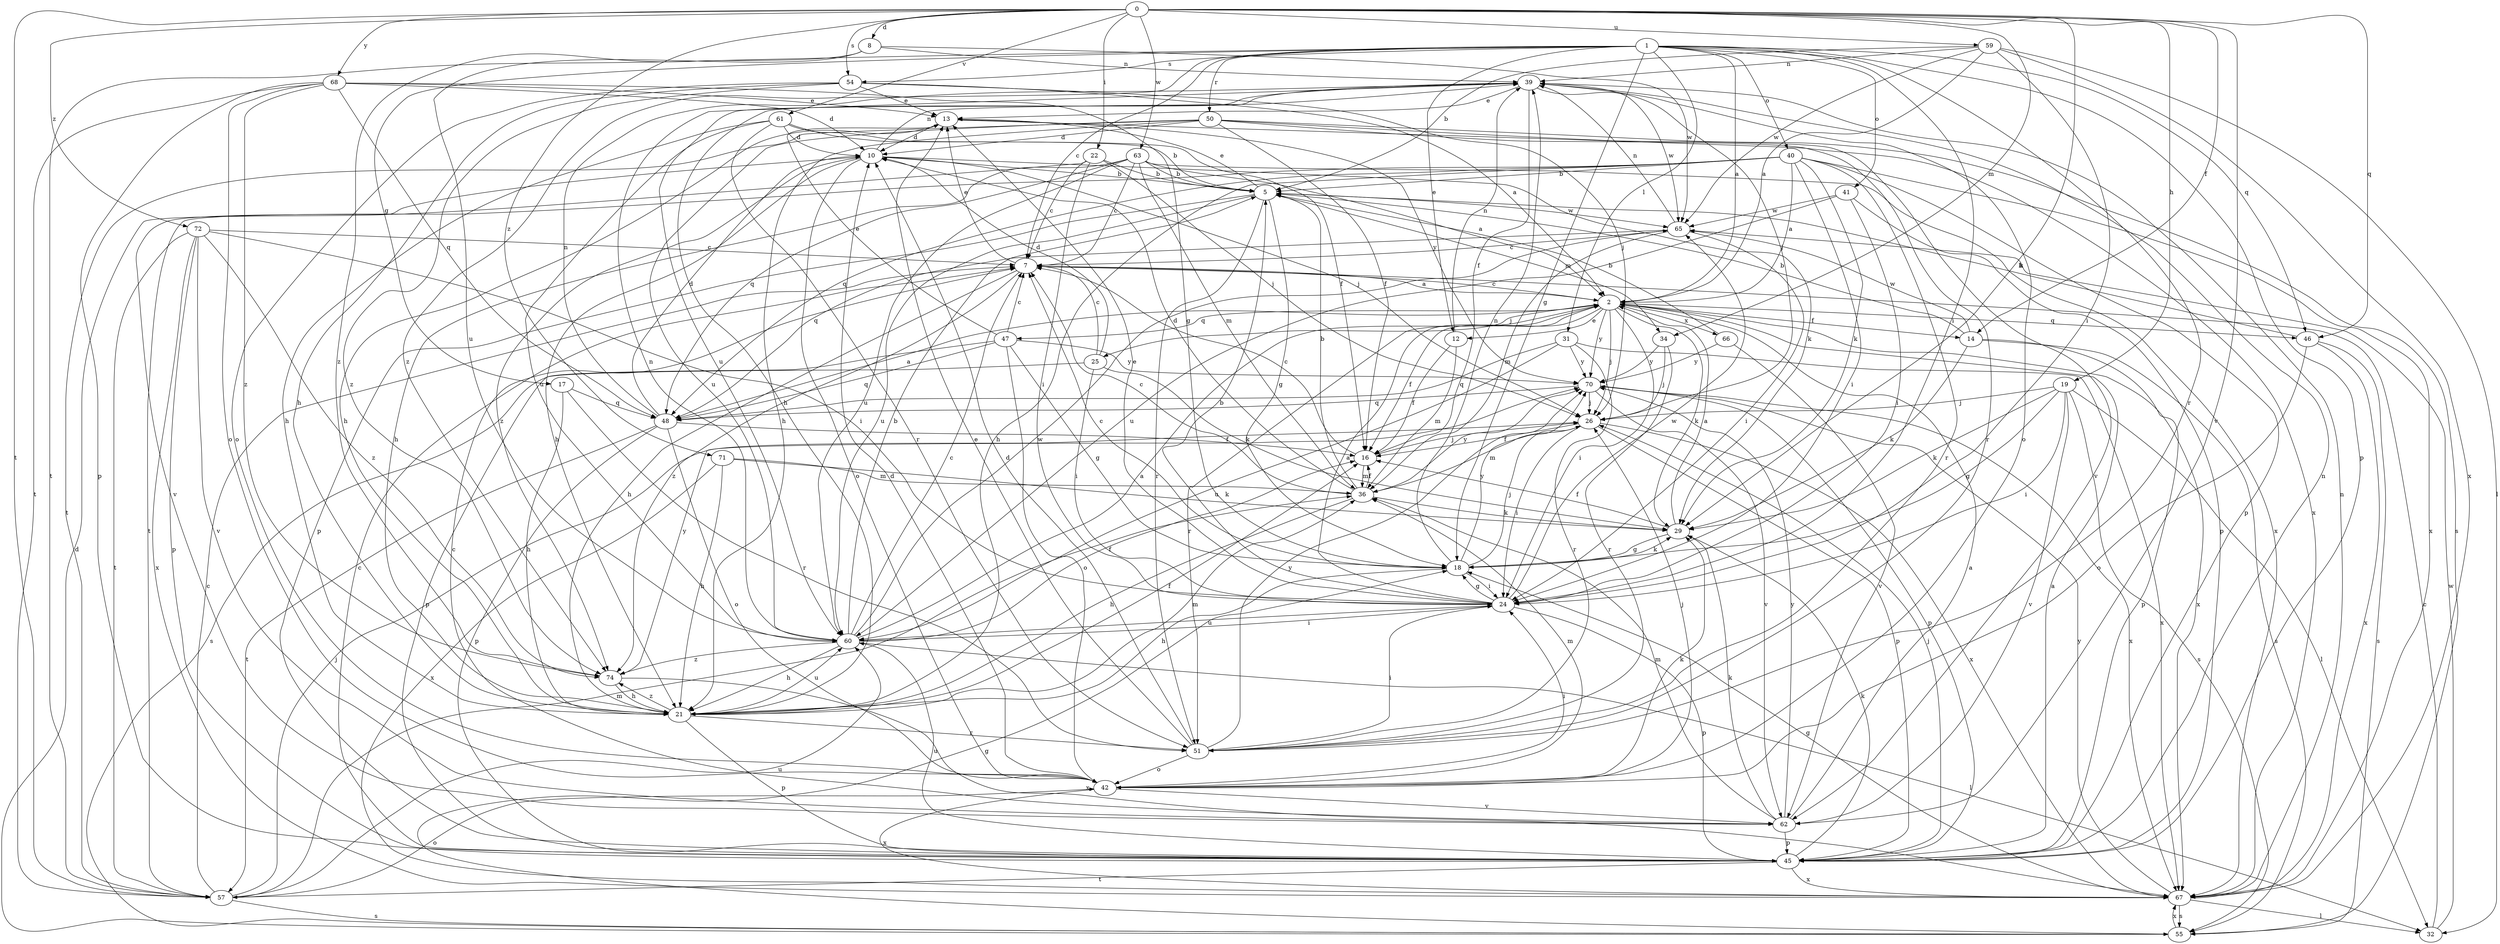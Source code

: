 strict digraph  {
0;
1;
2;
5;
7;
8;
10;
12;
13;
14;
16;
17;
18;
19;
21;
22;
24;
25;
26;
29;
31;
32;
34;
36;
39;
40;
41;
42;
45;
46;
47;
48;
50;
51;
54;
55;
57;
59;
60;
61;
62;
63;
65;
66;
67;
68;
70;
71;
72;
74;
0 -> 8  [label=d];
0 -> 14  [label=f];
0 -> 19  [label=h];
0 -> 22  [label=i];
0 -> 29  [label=k];
0 -> 34  [label=m];
0 -> 46  [label=q];
0 -> 54  [label=s];
0 -> 57  [label=t];
0 -> 59  [label=u];
0 -> 61  [label=v];
0 -> 62  [label=v];
0 -> 63  [label=w];
0 -> 68  [label=y];
0 -> 71  [label=z];
0 -> 72  [label=z];
1 -> 2  [label=a];
1 -> 7  [label=c];
1 -> 12  [label=e];
1 -> 17  [label=g];
1 -> 18  [label=g];
1 -> 24  [label=i];
1 -> 31  [label=l];
1 -> 40  [label=o];
1 -> 41  [label=o];
1 -> 45  [label=p];
1 -> 46  [label=q];
1 -> 50  [label=r];
1 -> 51  [label=r];
1 -> 54  [label=s];
1 -> 57  [label=t];
1 -> 74  [label=z];
2 -> 7  [label=c];
2 -> 12  [label=e];
2 -> 14  [label=f];
2 -> 16  [label=f];
2 -> 24  [label=i];
2 -> 25  [label=j];
2 -> 26  [label=j];
2 -> 29  [label=k];
2 -> 46  [label=q];
2 -> 47  [label=q];
2 -> 51  [label=r];
2 -> 66  [label=x];
2 -> 67  [label=x];
2 -> 70  [label=y];
5 -> 13  [label=e];
5 -> 18  [label=g];
5 -> 34  [label=m];
5 -> 45  [label=p];
5 -> 51  [label=r];
5 -> 60  [label=u];
5 -> 65  [label=w];
7 -> 2  [label=a];
7 -> 13  [label=e];
7 -> 21  [label=h];
7 -> 74  [label=z];
8 -> 39  [label=n];
8 -> 60  [label=u];
8 -> 65  [label=w];
8 -> 74  [label=z];
10 -> 5  [label=b];
10 -> 21  [label=h];
10 -> 26  [label=j];
10 -> 29  [label=k];
10 -> 39  [label=n];
10 -> 42  [label=o];
10 -> 74  [label=z];
12 -> 16  [label=f];
12 -> 36  [label=m];
12 -> 39  [label=n];
13 -> 10  [label=d];
13 -> 21  [label=h];
13 -> 67  [label=x];
13 -> 70  [label=y];
14 -> 5  [label=b];
14 -> 29  [label=k];
14 -> 45  [label=p];
14 -> 55  [label=s];
14 -> 65  [label=w];
16 -> 7  [label=c];
16 -> 26  [label=j];
16 -> 36  [label=m];
17 -> 21  [label=h];
17 -> 48  [label=q];
17 -> 51  [label=r];
18 -> 7  [label=c];
18 -> 21  [label=h];
18 -> 24  [label=i];
18 -> 26  [label=j];
18 -> 29  [label=k];
18 -> 39  [label=n];
18 -> 70  [label=y];
19 -> 18  [label=g];
19 -> 24  [label=i];
19 -> 26  [label=j];
19 -> 29  [label=k];
19 -> 32  [label=l];
19 -> 55  [label=s];
19 -> 62  [label=v];
21 -> 16  [label=f];
21 -> 36  [label=m];
21 -> 45  [label=p];
21 -> 51  [label=r];
21 -> 60  [label=u];
21 -> 74  [label=z];
22 -> 5  [label=b];
22 -> 7  [label=c];
22 -> 24  [label=i];
22 -> 26  [label=j];
22 -> 62  [label=v];
24 -> 2  [label=a];
24 -> 5  [label=b];
24 -> 13  [label=e];
24 -> 18  [label=g];
24 -> 45  [label=p];
24 -> 60  [label=u];
24 -> 65  [label=w];
25 -> 7  [label=c];
25 -> 10  [label=d];
25 -> 24  [label=i];
25 -> 29  [label=k];
25 -> 55  [label=s];
26 -> 16  [label=f];
26 -> 24  [label=i];
26 -> 36  [label=m];
26 -> 45  [label=p];
26 -> 67  [label=x];
29 -> 2  [label=a];
29 -> 16  [label=f];
29 -> 18  [label=g];
31 -> 48  [label=q];
31 -> 51  [label=r];
31 -> 60  [label=u];
31 -> 67  [label=x];
31 -> 70  [label=y];
32 -> 7  [label=c];
32 -> 65  [label=w];
34 -> 26  [label=j];
34 -> 51  [label=r];
34 -> 70  [label=y];
36 -> 5  [label=b];
36 -> 7  [label=c];
36 -> 10  [label=d];
36 -> 16  [label=f];
36 -> 21  [label=h];
36 -> 29  [label=k];
36 -> 70  [label=y];
39 -> 13  [label=e];
39 -> 16  [label=f];
39 -> 21  [label=h];
39 -> 26  [label=j];
39 -> 42  [label=o];
39 -> 60  [label=u];
39 -> 65  [label=w];
40 -> 2  [label=a];
40 -> 5  [label=b];
40 -> 21  [label=h];
40 -> 24  [label=i];
40 -> 29  [label=k];
40 -> 45  [label=p];
40 -> 48  [label=q];
40 -> 51  [label=r];
40 -> 57  [label=t];
40 -> 67  [label=x];
41 -> 24  [label=i];
41 -> 45  [label=p];
41 -> 60  [label=u];
41 -> 65  [label=w];
42 -> 10  [label=d];
42 -> 24  [label=i];
42 -> 26  [label=j];
42 -> 29  [label=k];
42 -> 36  [label=m];
42 -> 62  [label=v];
42 -> 67  [label=x];
45 -> 2  [label=a];
45 -> 7  [label=c];
45 -> 26  [label=j];
45 -> 29  [label=k];
45 -> 39  [label=n];
45 -> 57  [label=t];
45 -> 60  [label=u];
45 -> 67  [label=x];
46 -> 5  [label=b];
46 -> 42  [label=o];
46 -> 55  [label=s];
46 -> 67  [label=x];
47 -> 7  [label=c];
47 -> 13  [label=e];
47 -> 18  [label=g];
47 -> 42  [label=o];
47 -> 45  [label=p];
47 -> 48  [label=q];
47 -> 70  [label=y];
48 -> 2  [label=a];
48 -> 10  [label=d];
48 -> 16  [label=f];
48 -> 39  [label=n];
48 -> 42  [label=o];
48 -> 45  [label=p];
48 -> 57  [label=t];
50 -> 10  [label=d];
50 -> 16  [label=f];
50 -> 21  [label=h];
50 -> 51  [label=r];
50 -> 55  [label=s];
50 -> 57  [label=t];
50 -> 60  [label=u];
50 -> 62  [label=v];
51 -> 10  [label=d];
51 -> 13  [label=e];
51 -> 24  [label=i];
51 -> 42  [label=o];
51 -> 70  [label=y];
54 -> 2  [label=a];
54 -> 13  [label=e];
54 -> 21  [label=h];
54 -> 26  [label=j];
54 -> 42  [label=o];
54 -> 74  [label=z];
55 -> 10  [label=d];
55 -> 18  [label=g];
55 -> 67  [label=x];
57 -> 7  [label=c];
57 -> 26  [label=j];
57 -> 36  [label=m];
57 -> 42  [label=o];
57 -> 55  [label=s];
57 -> 60  [label=u];
59 -> 2  [label=a];
59 -> 5  [label=b];
59 -> 24  [label=i];
59 -> 32  [label=l];
59 -> 39  [label=n];
59 -> 65  [label=w];
59 -> 67  [label=x];
60 -> 2  [label=a];
60 -> 5  [label=b];
60 -> 7  [label=c];
60 -> 16  [label=f];
60 -> 21  [label=h];
60 -> 24  [label=i];
60 -> 32  [label=l];
60 -> 39  [label=n];
60 -> 65  [label=w];
60 -> 74  [label=z];
61 -> 5  [label=b];
61 -> 10  [label=d];
61 -> 16  [label=f];
61 -> 21  [label=h];
61 -> 51  [label=r];
61 -> 60  [label=u];
62 -> 2  [label=a];
62 -> 7  [label=c];
62 -> 29  [label=k];
62 -> 36  [label=m];
62 -> 45  [label=p];
62 -> 70  [label=y];
63 -> 2  [label=a];
63 -> 5  [label=b];
63 -> 7  [label=c];
63 -> 21  [label=h];
63 -> 36  [label=m];
63 -> 48  [label=q];
63 -> 60  [label=u];
63 -> 67  [label=x];
65 -> 7  [label=c];
65 -> 24  [label=i];
65 -> 36  [label=m];
65 -> 39  [label=n];
65 -> 48  [label=q];
66 -> 5  [label=b];
66 -> 62  [label=v];
66 -> 70  [label=y];
67 -> 18  [label=g];
67 -> 32  [label=l];
67 -> 39  [label=n];
67 -> 55  [label=s];
67 -> 70  [label=y];
68 -> 10  [label=d];
68 -> 13  [label=e];
68 -> 18  [label=g];
68 -> 42  [label=o];
68 -> 45  [label=p];
68 -> 48  [label=q];
68 -> 57  [label=t];
68 -> 74  [label=z];
70 -> 26  [label=j];
70 -> 45  [label=p];
70 -> 48  [label=q];
70 -> 62  [label=v];
70 -> 67  [label=x];
71 -> 21  [label=h];
71 -> 29  [label=k];
71 -> 36  [label=m];
71 -> 67  [label=x];
72 -> 7  [label=c];
72 -> 24  [label=i];
72 -> 45  [label=p];
72 -> 57  [label=t];
72 -> 62  [label=v];
72 -> 67  [label=x];
72 -> 74  [label=z];
74 -> 21  [label=h];
74 -> 67  [label=x];
74 -> 70  [label=y];
}
